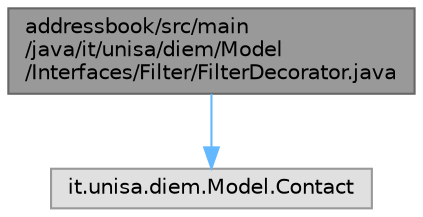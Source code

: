 digraph "addressbook/src/main/java/it/unisa/diem/Model/Interfaces/Filter/FilterDecorator.java"
{
 // LATEX_PDF_SIZE
  bgcolor="transparent";
  edge [fontname=Helvetica,fontsize=10,labelfontname=Helvetica,labelfontsize=10];
  node [fontname=Helvetica,fontsize=10,shape=box,height=0.2,width=0.4];
  Node1 [id="Node000001",label="addressbook/src/main\l/java/it/unisa/diem/Model\l/Interfaces/Filter/FilterDecorator.java",height=0.2,width=0.4,color="gray40", fillcolor="grey60", style="filled", fontcolor="black",tooltip=" "];
  Node1 -> Node2 [id="edge1_Node000001_Node000002",color="steelblue1",style="solid",tooltip=" "];
  Node2 [id="Node000002",label="it.unisa.diem.Model.Contact",height=0.2,width=0.4,color="grey60", fillcolor="#E0E0E0", style="filled",tooltip=" "];
}
